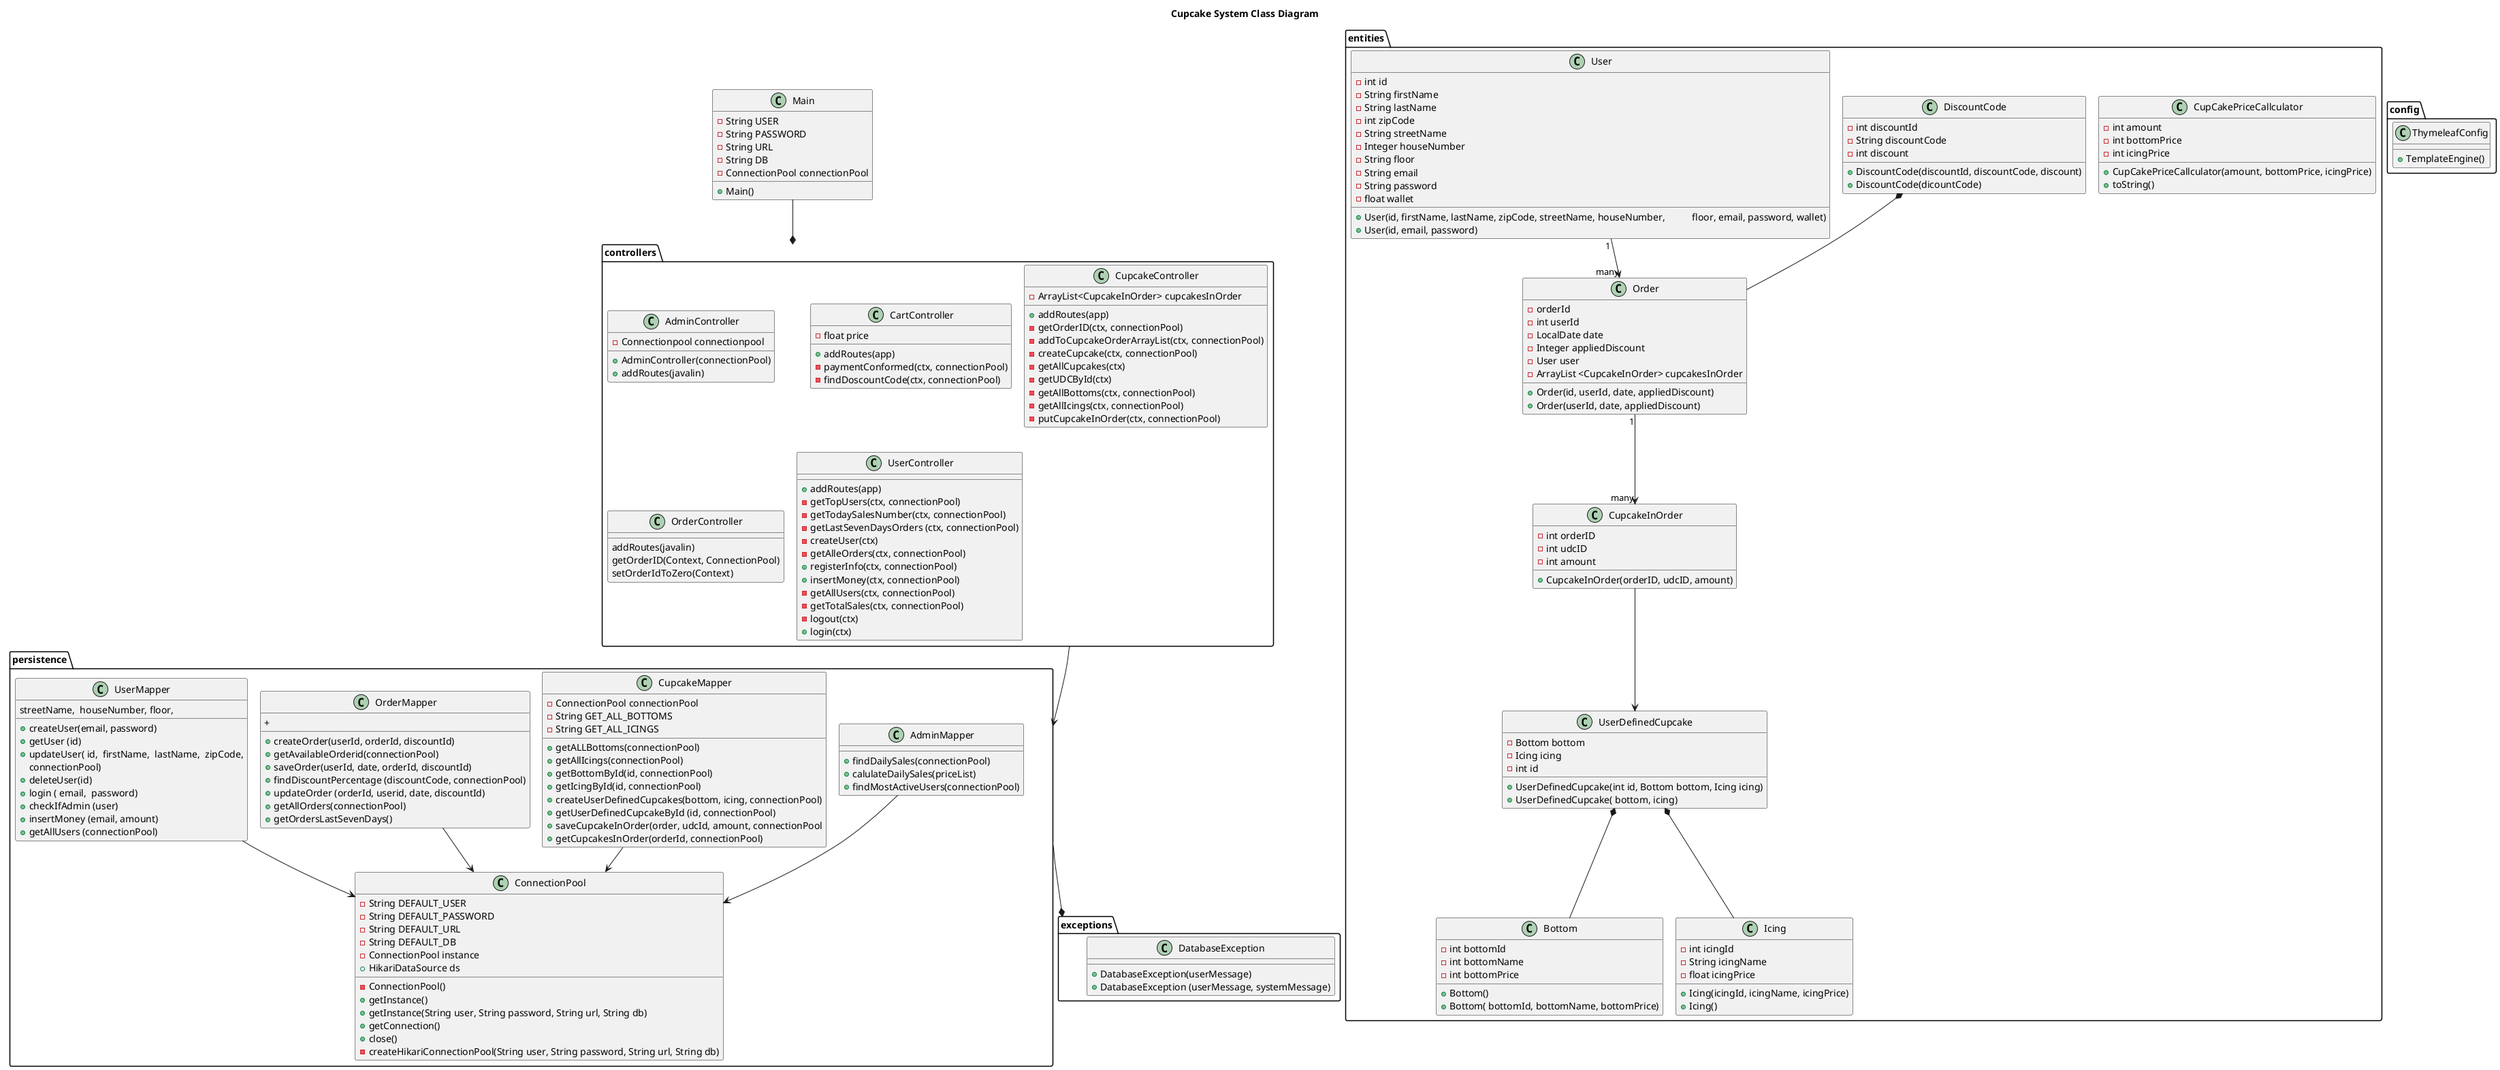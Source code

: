 @startuml
!pragma layout smetana
'https://plantuml.com/class-diagram

title Cupcake System Class Diagram

package "controllers" {

    class AdminController{
    - Connectionpool connectionpool
    + AdminController(connectionPool)
    + addRoutes(javalin)
   }


    class CartController{
    - float price
    + addRoutes(app)
    - paymentConformed(ctx, connectionPool)
    -findDoscountCode(ctx, connectionPool)
    }

    class CupcakeController{
    - ArrayList<CupcakeInOrder> cupcakesInOrder
    + addRoutes(app)
    - getOrderID(ctx, connectionPool)
    - addToCupcakeOrderArrayList(ctx, connectionPool)
    - createCupcake(ctx, connectionPool)
    - getAllCupcakes(ctx)
    - getUDCById(ctx)
    - getAllBottoms(ctx, connectionPool)
    - getAllIcings(ctx, connectionPool)
    - putCupcakeInOrder(ctx, connectionPool)
    }



    class OrderController{
    addRoutes(javalin)
    getOrderID(Context, ConnectionPool)
    setOrderIdToZero(Context)
    }


    class UserController{
    + addRoutes(app)
    - getTopUsers(ctx, connectionPool)
    - getTodaySalesNumber(ctx, connectionPool)
    - getLastSevenDaysOrders (ctx, connectionPool)
    - createUser(ctx)
    - getAlleOrders(ctx, connectionPool)
    + registerInfo(ctx, connectionPool)
    + insertMoney(ctx, connectionPool)
    - getAllUsers(ctx, connectionPool)
    - getTotalSales(ctx, connectionPool)
    - logout(ctx)
    + login(ctx)
    }
}

package "entities" {

    class Bottom
    {
    - int bottomId
    - int bottomName
    - int bottomPrice

    + Bottom()
    + Bottom( bottomId, bottomName, bottomPrice)

    }


    class CupcakeInOrder
    {
    - int orderID
    - int udcID
    - int amount

    + CupcakeInOrder(orderID, udcID, amount)
    }
    class CupCakePriceCallculator{
    - int amount
    - int bottomPrice
    - int icingPrice
    + CupCakePriceCallculator(amount, bottomPrice, icingPrice)
    + toString()

    }

    class DiscountCode
    {
    - int discountId
    - String discountCode
    - int discount

    + DiscountCode(discountId, discountCode, discount)
    + DiscountCode(dicountCode)
    }

    class Icing
    {
    - int icingId
    - String icingName
    - float icingPrice

    + Icing(icingId, icingName, icingPrice)
    + Icing()
    }

    class Order
    {
    - orderId
    - int userId
    - LocalDate date
    - Integer appliedDiscount
    - User user
    - ArrayList <CupcakeInOrder> cupcakesInOrder

    + Order(id, userId, date, appliedDiscount)
    + Order(userId, date, appliedDiscount)
    }

    class User
    {
    - int id
    - String firstName
    - String lastName
    - int zipCode
    - String streetName
    - Integer houseNumber
    - String floor
    - String email
    - String password
    - float wallet

    + User(id, firstName, lastName, zipCode, streetName, houseNumber,           floor, email, password, wallet)
    + User(id, email, password)
    }

    class UserDefinedCupcake
    {
    - Bottom bottom
    - Icing icing
    - int id

    + UserDefinedCupcake(int id, Bottom bottom, Icing icing)
    + UserDefinedCupcake( bottom, icing)
    }
}

package "exceptions"
{
    class DatabaseException
    {
    + DatabaseException(userMessage)
    + DatabaseException (userMessage, systemMessage)
    }
}

package "persistence" {
    class AdminMapper{
    + findDailySales(connectionPool)
    + calulateDailySales(priceList)
    + findMostActiveUsers(connectionPool)
    }
    class ConnectionPool
    {
    - String DEFAULT_USER
    - String DEFAULT_PASSWORD
    - String DEFAULT_URL
    - String DEFAULT_DB
    - ConnectionPool instance
    + HikariDataSource ds

    - ConnectionPool()
    + getInstance()
    + getInstance(String user, String password, String url, String db)
    + getConnection()
    + close()
    - createHikariConnectionPool(String user, String password, String url, String db)
    }

    class CupcakeMapper
    {
    - ConnectionPool connectionPool
    - String GET_ALL_BOTTOMS
    - String GET_ALL_ICINGS


    + getALLBottoms(connectionPool)
    + getAllIcings(connectionPool)
    + getBottomById(id, connectionPool)
    + getIcingById(id, connectionPool)
    + createUserDefinedCupcakes(bottom, icing, connectionPool)
    + getUserDefinedCupcakeById (id, connectionPool)
    + saveCupcakeInOrder(order, udcId, amount, connectionPool
    + getCupcakesInOrder(orderId, connectionPool)
    }

    class OrderMapper{
    + createOrder(userId, orderId, discountId)
    + getAvailableOrderid(connectionPool)
    + saveOrder(userId, date, orderId, discountId)
    + findDiscountPercentage (discountCode, connectionPool)
    + updateOrder (orderId, userid, date, discountId)
    + getAllOrders(connectionPool)
    +
    + getOrdersLastSevenDays()

    }

    class UserMapper
    {
     + createUser(email, password)
     + getUser (id)
     + updateUser( id,  firstName,  lastName,  zipCode,
                                  streetName,  houseNumber, floor,
                                   connectionPool)
     + deleteUser(id)
     + login ( email,  password)
     + checkIfAdmin (user)
     + insertMoney (email, amount)
     + getAllUsers (connectionPool)
    }
}

package "config" {
class ThymeleafConfig
{
    + TemplateEngine()
}
}

class Main
{
- String USER
- String PASSWORD
- String URL
- String DB
- ConnectionPool connectionPool

+ Main()

}

' Relationships (assumptions based on naming conventions)
Main --* "controllers"
User "1" --> "many" Order
Order "1" --> "many" CupcakeInOrder
CupcakeInOrder --> UserDefinedCupcake
UserDefinedCupcake *-- Bottom
UserDefinedCupcake *-- Icing
' CupcakeController --> CupcakeMapper
' UserController --> UserMapper
"controllers" ---> "persistence"
CupcakeMapper --> ConnectionPool
OrderMapper --> ConnectionPool
AdminMapper --> ConnectionPool
UserMapper --> ConnectionPool
DiscountCode *-- Order
"persistence" --* "exceptions"

@enduml